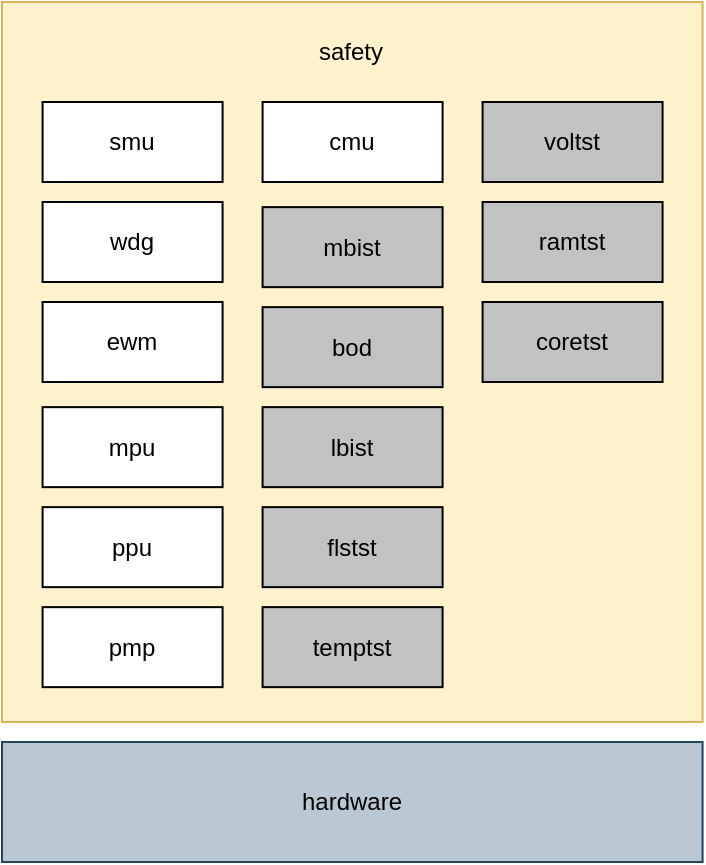 <mxfile version="28.2.7">
  <diagram name="第 1 页" id="ywW7GWaxtBJA56U-Cdi4">
    <mxGraphModel dx="71" dy="572" grid="1" gridSize="10" guides="1" tooltips="1" connect="1" arrows="1" fold="1" page="1" pageScale="1" pageWidth="827" pageHeight="1169" math="0" shadow="0">
      <root>
        <mxCell id="0" />
        <mxCell id="1" parent="0" />
        <mxCell id="SjoFOzh770Mee4uLhsdv-22" value="hardware" style="rounded=0;whiteSpace=wrap;html=1;align=center;fillColor=#bac8d3;strokeColor=#23445d;" vertex="1" parent="1">
          <mxGeometry x="940" y="740" width="350.29" height="60" as="geometry" />
        </mxCell>
        <mxCell id="SjoFOzh770Mee4uLhsdv-33" value="ewm" style="rounded=0;whiteSpace=wrap;html=1;" vertex="1" parent="1">
          <mxGeometry x="1180.29" y="570.0" width="90" height="40" as="geometry" />
        </mxCell>
        <mxCell id="SjoFOzh770Mee4uLhsdv-53" value="" style="rounded=0;whiteSpace=wrap;html=1;strokeColor=#d6b656;container=0;fillColor=#fff2cc;" vertex="1" parent="1">
          <mxGeometry x="940" y="370.0" width="350.29" height="360" as="geometry" />
        </mxCell>
        <mxCell id="SjoFOzh770Mee4uLhsdv-54" value="smu" style="rounded=0;whiteSpace=wrap;html=1;container=0;fillColor=default;fontColor=#000000;strokeColor=#000000;" vertex="1" parent="1">
          <mxGeometry x="960.29" y="420.0" width="90" height="40" as="geometry" />
        </mxCell>
        <mxCell id="SjoFOzh770Mee4uLhsdv-55" value="safety" style="rounded=0;whiteSpace=wrap;html=1;strokeColor=none;fillColor=none;container=0;" vertex="1" parent="1">
          <mxGeometry x="940.29" y="370.0" width="349" height="50" as="geometry" />
        </mxCell>
        <mxCell id="SjoFOzh770Mee4uLhsdv-56" value="ewm" style="rounded=0;whiteSpace=wrap;html=1;container=0;fillColor=default;fontColor=#000000;strokeColor=#000000;" vertex="1" parent="1">
          <mxGeometry x="960.29" y="520" width="90" height="40" as="geometry" />
        </mxCell>
        <mxCell id="SjoFOzh770Mee4uLhsdv-57" value="mbist" style="rounded=0;whiteSpace=wrap;html=1;container=0;fillColor=#c2c2c2;fontColor=#000000;strokeColor=#000000;" vertex="1" parent="1">
          <mxGeometry x="1070.29" y="472.57" width="90" height="40" as="geometry" />
        </mxCell>
        <mxCell id="SjoFOzh770Mee4uLhsdv-58" value="wdg" style="rounded=0;whiteSpace=wrap;html=1;container=0;fillColor=default;fontColor=#000000;strokeColor=#000000;" vertex="1" parent="1">
          <mxGeometry x="960.29" y="470.0" width="90" height="40" as="geometry" />
        </mxCell>
        <mxCell id="SjoFOzh770Mee4uLhsdv-59" value="cmu" style="rounded=0;whiteSpace=wrap;html=1;container=0;" vertex="1" parent="1">
          <mxGeometry x="1070.29" y="420.0" width="90" height="40" as="geometry" />
        </mxCell>
        <mxCell id="SjoFOzh770Mee4uLhsdv-60" value="lbist" style="rounded=0;whiteSpace=wrap;html=1;fillColor=#c2c2c2;" vertex="1" parent="1">
          <mxGeometry x="1070.29" y="572.57" width="90" height="40" as="geometry" />
        </mxCell>
        <mxCell id="SjoFOzh770Mee4uLhsdv-63" value="flstst" style="rounded=0;whiteSpace=wrap;html=1;labelBackgroundColor=none;fillColor=#c2c2c2;" vertex="1" parent="1">
          <mxGeometry x="1070.29" y="622.57" width="90" height="40" as="geometry" />
        </mxCell>
        <mxCell id="SjoFOzh770Mee4uLhsdv-64" value="ramtst" style="rounded=0;whiteSpace=wrap;html=1;labelBackgroundColor=none;fillColor=#c2c2c2;" vertex="1" parent="1">
          <mxGeometry x="1180.29" y="470.0" width="90" height="40" as="geometry" />
        </mxCell>
        <mxCell id="SjoFOzh770Mee4uLhsdv-65" value="coretst" style="rounded=0;whiteSpace=wrap;html=1;labelBackgroundColor=none;fillColor=#c2c2c2;" vertex="1" parent="1">
          <mxGeometry x="1180.29" y="520" width="90" height="40" as="geometry" />
        </mxCell>
        <mxCell id="SjoFOzh770Mee4uLhsdv-72" value="voltst" style="rounded=0;whiteSpace=wrap;html=1;labelBackgroundColor=none;fillColor=#c2c2c2;" vertex="1" parent="1">
          <mxGeometry x="1180.29" y="420.0" width="90" height="40" as="geometry" />
        </mxCell>
        <mxCell id="SjoFOzh770Mee4uLhsdv-73" value="temptst" style="rounded=0;whiteSpace=wrap;html=1;labelBackgroundColor=none;fillColor=#c2c2c2;" vertex="1" parent="1">
          <mxGeometry x="1070.29" y="672.57" width="90" height="40" as="geometry" />
        </mxCell>
        <mxCell id="SjoFOzh770Mee4uLhsdv-74" value="bod" style="rounded=0;whiteSpace=wrap;html=1;fillColor=#c2c2c2;" vertex="1" parent="1">
          <mxGeometry x="1070.29" y="522.57" width="90" height="40" as="geometry" />
        </mxCell>
        <mxCell id="SjoFOzh770Mee4uLhsdv-79" value="mpu" style="rounded=0;whiteSpace=wrap;html=1;container=0;fillColor=default;fontColor=#000000;strokeColor=#000000;" vertex="1" parent="1">
          <mxGeometry x="960.29" y="572.57" width="90" height="40" as="geometry" />
        </mxCell>
        <mxCell id="SjoFOzh770Mee4uLhsdv-80" value="ppu" style="rounded=0;whiteSpace=wrap;html=1;container=0;fillColor=default;fontColor=#000000;strokeColor=#000000;" vertex="1" parent="1">
          <mxGeometry x="960.29" y="622.57" width="90" height="40" as="geometry" />
        </mxCell>
        <mxCell id="SjoFOzh770Mee4uLhsdv-81" value="pmp" style="rounded=0;whiteSpace=wrap;html=1;container=0;fillColor=default;fontColor=#000000;strokeColor=#000000;" vertex="1" parent="1">
          <mxGeometry x="960.29" y="672.57" width="90" height="40" as="geometry" />
        </mxCell>
      </root>
    </mxGraphModel>
  </diagram>
</mxfile>
